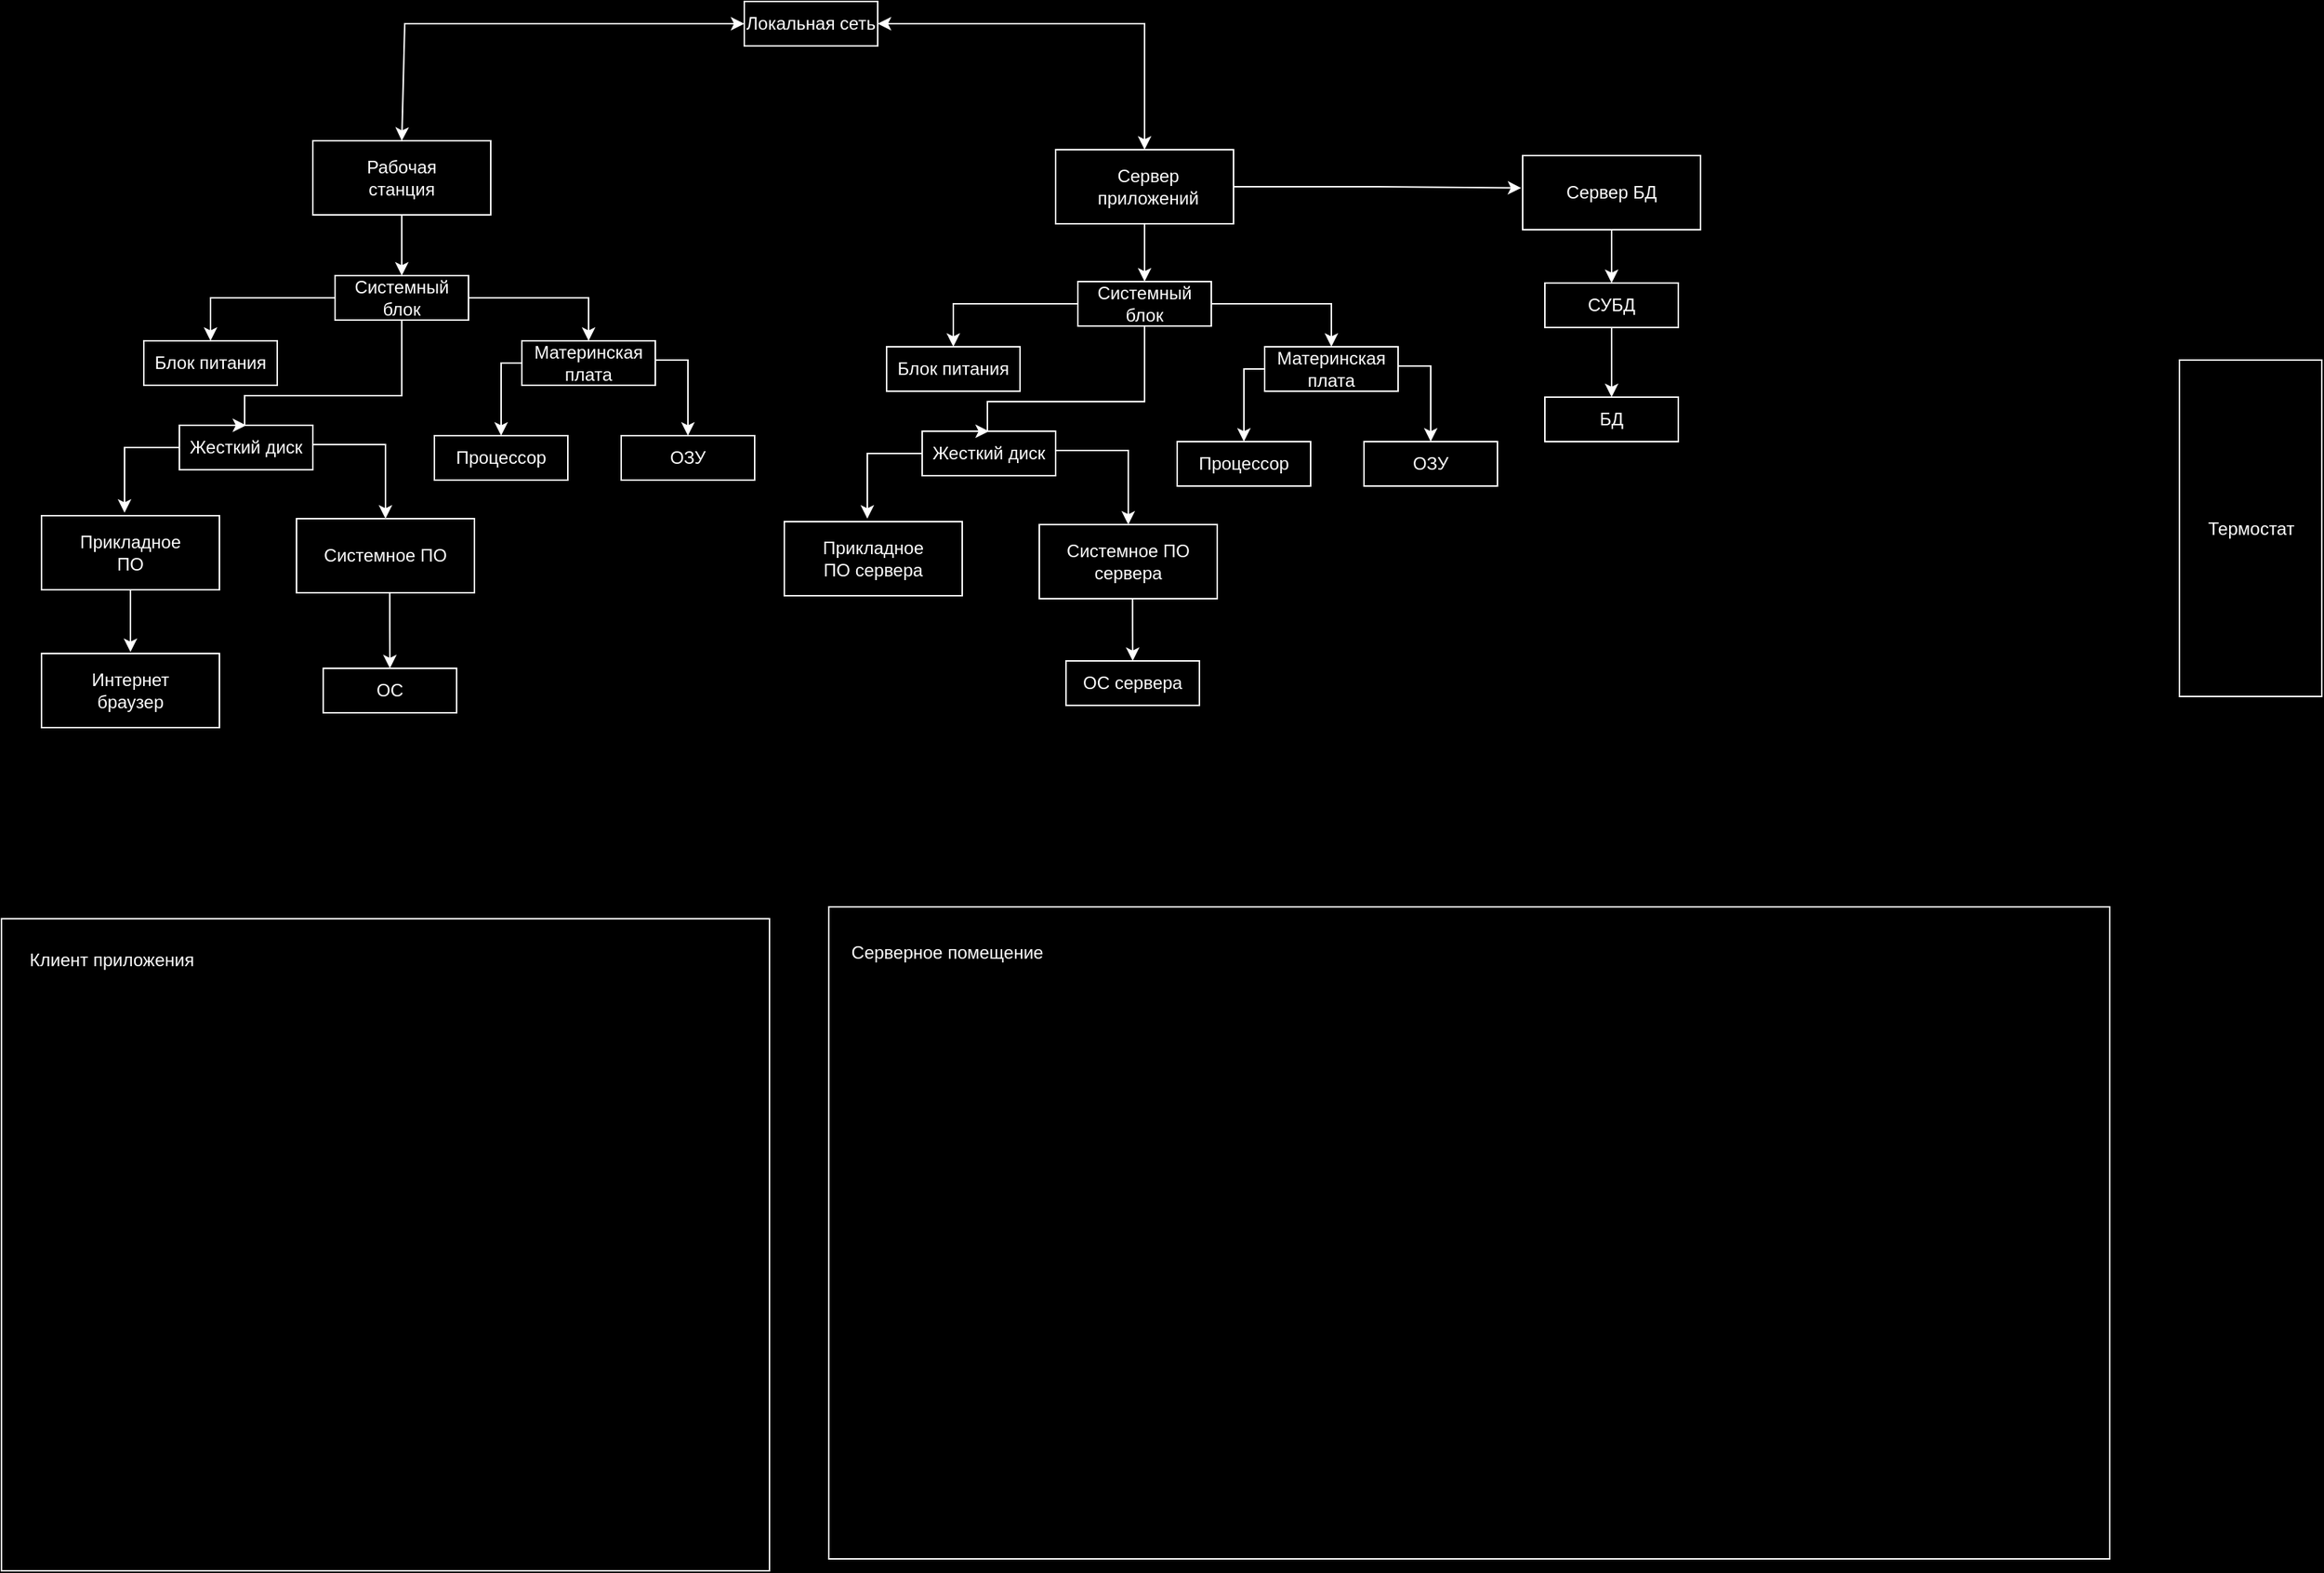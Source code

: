 <mxfile version="24.2.8" type="github">
  <diagram name="Страница — 1" id="hpUHdl1zomnQbweaVrOs">
    <mxGraphModel dx="1195" dy="1111" grid="0" gridSize="10" guides="1" tooltips="1" connect="1" arrows="1" fold="1" page="1" pageScale="1" pageWidth="827" pageHeight="1169" background="#000000" math="0" shadow="0">
      <root>
        <mxCell id="0" />
        <mxCell id="1" parent="0" />
        <mxCell id="lCU6xBMAZdFNZHu_LwgZ-1" value="" style="rounded=0;whiteSpace=wrap;html=1;strokeColor=#FFFFFF;fillColor=none;" parent="1" vertex="1">
          <mxGeometry x="874" y="630" width="120" height="50" as="geometry" />
        </mxCell>
        <mxCell id="lCU6xBMAZdFNZHu_LwgZ-2" value="&lt;font color=&quot;#ffffff&quot;&gt;Интернет браузер&lt;/font&gt;" style="text;html=1;align=center;verticalAlign=middle;whiteSpace=wrap;rounded=0;" parent="1" vertex="1">
          <mxGeometry x="889" y="640" width="90" height="30" as="geometry" />
        </mxCell>
        <mxCell id="lCU6xBMAZdFNZHu_LwgZ-159" value="" style="edgeStyle=orthogonalEdgeStyle;rounded=0;orthogonalLoop=1;jettySize=auto;html=1;strokeColor=#FFFFFF;" parent="1" source="lCU6xBMAZdFNZHu_LwgZ-3" edge="1">
          <mxGeometry relative="1" as="geometry">
            <mxPoint x="934" y="629" as="targetPoint" />
          </mxGeometry>
        </mxCell>
        <mxCell id="lCU6xBMAZdFNZHu_LwgZ-3" value="" style="rounded=0;whiteSpace=wrap;html=1;strokeColor=#FFFFFF;fillColor=none;" parent="1" vertex="1">
          <mxGeometry x="874" y="537" width="120" height="50" as="geometry" />
        </mxCell>
        <mxCell id="lCU6xBMAZdFNZHu_LwgZ-4" value="&lt;font color=&quot;#ffffff&quot;&gt;Прикладное ПО&lt;/font&gt;" style="text;html=1;align=center;verticalAlign=middle;whiteSpace=wrap;rounded=0;" parent="1" vertex="1">
          <mxGeometry x="889" y="547" width="90" height="30" as="geometry" />
        </mxCell>
        <mxCell id="lCU6xBMAZdFNZHu_LwgZ-170" value="" style="edgeStyle=orthogonalEdgeStyle;rounded=0;orthogonalLoop=1;jettySize=auto;html=1;strokeColor=#FFFFFF;" parent="1" source="lCU6xBMAZdFNZHu_LwgZ-5" target="lCU6xBMAZdFNZHu_LwgZ-147" edge="1">
          <mxGeometry relative="1" as="geometry" />
        </mxCell>
        <mxCell id="lCU6xBMAZdFNZHu_LwgZ-5" value="" style="rounded=0;whiteSpace=wrap;html=1;strokeColor=#FFFFFF;fillColor=none;" parent="1" vertex="1">
          <mxGeometry x="1057" y="284" width="120" height="50" as="geometry" />
        </mxCell>
        <mxCell id="lCU6xBMAZdFNZHu_LwgZ-6" value="&lt;font color=&quot;#ffffff&quot;&gt;Рабочая станция&lt;/font&gt;" style="text;html=1;align=center;verticalAlign=middle;whiteSpace=wrap;rounded=0;" parent="1" vertex="1">
          <mxGeometry x="1072" y="294" width="90" height="30" as="geometry" />
        </mxCell>
        <mxCell id="lCU6xBMAZdFNZHu_LwgZ-163" value="" style="edgeStyle=orthogonalEdgeStyle;rounded=0;orthogonalLoop=1;jettySize=auto;html=1;" parent="1" source="lCU6xBMAZdFNZHu_LwgZ-7" target="lCU6xBMAZdFNZHu_LwgZ-149" edge="1">
          <mxGeometry relative="1" as="geometry" />
        </mxCell>
        <mxCell id="lCU6xBMAZdFNZHu_LwgZ-7" value="" style="rounded=0;whiteSpace=wrap;html=1;strokeColor=#FFFFFF;fillColor=none;" parent="1" vertex="1">
          <mxGeometry x="1046" y="539" width="120" height="50" as="geometry" />
        </mxCell>
        <mxCell id="lCU6xBMAZdFNZHu_LwgZ-164" value="" style="edgeStyle=orthogonalEdgeStyle;rounded=0;orthogonalLoop=1;jettySize=auto;html=1;strokeColor=#FFFFFF;movable=1;resizable=1;rotatable=1;deletable=1;editable=1;locked=0;connectable=1;exitX=0.524;exitY=1.008;exitDx=0;exitDy=0;exitPerimeter=0;" parent="1" source="lCU6xBMAZdFNZHu_LwgZ-7" target="lCU6xBMAZdFNZHu_LwgZ-149" edge="1">
          <mxGeometry relative="1" as="geometry">
            <mxPoint x="1112" y="590" as="sourcePoint" />
            <Array as="points" />
          </mxGeometry>
        </mxCell>
        <mxCell id="lCU6xBMAZdFNZHu_LwgZ-8" value="&lt;font color=&quot;#ffffff&quot;&gt;Системное ПО&lt;/font&gt;" style="text;html=1;align=center;verticalAlign=middle;whiteSpace=wrap;rounded=0;" parent="1" vertex="1">
          <mxGeometry x="1061" y="549" width="90" height="30" as="geometry" />
        </mxCell>
        <mxCell id="lCU6xBMAZdFNZHu_LwgZ-202" value="" style="edgeStyle=orthogonalEdgeStyle;rounded=0;orthogonalLoop=1;jettySize=auto;html=1;strokeColor=#FFFFFF;exitX=1;exitY=0.5;exitDx=0;exitDy=0;startArrow=classic;startFill=1;" parent="1" source="lCU6xBMAZdFNZHu_LwgZ-130" target="lCU6xBMAZdFNZHu_LwgZ-131" edge="1">
          <mxGeometry relative="1" as="geometry">
            <mxPoint x="1520.077" y="220" as="sourcePoint" />
          </mxGeometry>
        </mxCell>
        <mxCell id="lCU6xBMAZdFNZHu_LwgZ-130" value="&lt;font color=&quot;#ffffff&quot;&gt;Локальная сеть&lt;/font&gt;" style="text;html=1;align=center;verticalAlign=middle;whiteSpace=wrap;rounded=0;strokeColor=#FFFFFF;" parent="1" vertex="1">
          <mxGeometry x="1348" y="190" width="90" height="30" as="geometry" />
        </mxCell>
        <mxCell id="lCU6xBMAZdFNZHu_LwgZ-201" value="" style="edgeStyle=orthogonalEdgeStyle;rounded=0;orthogonalLoop=1;jettySize=auto;html=1;strokeColor=#FFFFFF;" parent="1" source="lCU6xBMAZdFNZHu_LwgZ-131" target="lCU6xBMAZdFNZHu_LwgZ-188" edge="1">
          <mxGeometry relative="1" as="geometry" />
        </mxCell>
        <mxCell id="lCU6xBMAZdFNZHu_LwgZ-206" value="" style="edgeStyle=orthogonalEdgeStyle;rounded=0;orthogonalLoop=1;jettySize=auto;html=1;strokeColor=#FFFFFF;entryX=-0.008;entryY=0.437;entryDx=0;entryDy=0;entryPerimeter=0;" parent="1" source="lCU6xBMAZdFNZHu_LwgZ-131" target="lCU6xBMAZdFNZHu_LwgZ-135" edge="1">
          <mxGeometry relative="1" as="geometry">
            <mxPoint x="1778" y="315" as="targetPoint" />
          </mxGeometry>
        </mxCell>
        <mxCell id="lCU6xBMAZdFNZHu_LwgZ-131" value="" style="rounded=0;whiteSpace=wrap;html=1;strokeColor=#FFFFFF;fillColor=none;" parent="1" vertex="1">
          <mxGeometry x="1558" y="290" width="120" height="50" as="geometry" />
        </mxCell>
        <mxCell id="lCU6xBMAZdFNZHu_LwgZ-132" value="&lt;font color=&quot;#ffffff&quot;&gt;Сервер приложений&lt;/font&gt;" style="text;html=1;align=center;verticalAlign=middle;whiteSpace=wrap;rounded=0;" parent="1" vertex="1">
          <mxGeometry x="1573" y="300" width="95" height="30" as="geometry" />
        </mxCell>
        <mxCell id="lCU6xBMAZdFNZHu_LwgZ-203" value="" style="edgeStyle=orthogonalEdgeStyle;rounded=0;orthogonalLoop=1;jettySize=auto;html=1;strokeColor=#FFFFFF;" parent="1" source="lCU6xBMAZdFNZHu_LwgZ-135" target="lCU6xBMAZdFNZHu_LwgZ-145" edge="1">
          <mxGeometry relative="1" as="geometry" />
        </mxCell>
        <mxCell id="lCU6xBMAZdFNZHu_LwgZ-135" value="" style="rounded=0;whiteSpace=wrap;html=1;strokeColor=#FFFFFF;fillColor=none;" parent="1" vertex="1">
          <mxGeometry x="1873" y="294" width="120" height="50" as="geometry" />
        </mxCell>
        <mxCell id="lCU6xBMAZdFNZHu_LwgZ-136" value="&lt;font color=&quot;#ffffff&quot;&gt;Сервер БД&lt;/font&gt;" style="text;html=1;align=center;verticalAlign=middle;whiteSpace=wrap;rounded=0;" parent="1" vertex="1">
          <mxGeometry x="1888" y="304" width="90" height="30" as="geometry" />
        </mxCell>
        <mxCell id="lCU6xBMAZdFNZHu_LwgZ-144" value="&lt;font color=&quot;#ffffff&quot;&gt;БД&lt;/font&gt;" style="text;html=1;align=center;verticalAlign=middle;whiteSpace=wrap;rounded=0;strokeColor=#FFFFFF;" parent="1" vertex="1">
          <mxGeometry x="1888" y="457" width="90" height="30" as="geometry" />
        </mxCell>
        <mxCell id="lCU6xBMAZdFNZHu_LwgZ-204" value="" style="edgeStyle=orthogonalEdgeStyle;rounded=0;orthogonalLoop=1;jettySize=auto;html=1;strokeColor=#FFFFFF;" parent="1" source="lCU6xBMAZdFNZHu_LwgZ-145" target="lCU6xBMAZdFNZHu_LwgZ-144" edge="1">
          <mxGeometry relative="1" as="geometry" />
        </mxCell>
        <mxCell id="lCU6xBMAZdFNZHu_LwgZ-145" value="&lt;font color=&quot;#ffffff&quot;&gt;СУБД&lt;/font&gt;" style="text;html=1;align=center;verticalAlign=middle;whiteSpace=wrap;rounded=0;strokeColor=#FFFFFF;" parent="1" vertex="1">
          <mxGeometry x="1888" y="380" width="90" height="30" as="geometry" />
        </mxCell>
        <mxCell id="lCU6xBMAZdFNZHu_LwgZ-168" value="" style="edgeStyle=orthogonalEdgeStyle;rounded=0;orthogonalLoop=1;jettySize=auto;html=1;strokeColor=#FFFFFF;" parent="1" source="lCU6xBMAZdFNZHu_LwgZ-147" target="lCU6xBMAZdFNZHu_LwgZ-148" edge="1">
          <mxGeometry relative="1" as="geometry" />
        </mxCell>
        <mxCell id="lCU6xBMAZdFNZHu_LwgZ-169" value="" style="edgeStyle=orthogonalEdgeStyle;rounded=0;orthogonalLoop=1;jettySize=auto;html=1;strokeColor=#FFFFFF;" parent="1" source="lCU6xBMAZdFNZHu_LwgZ-147" target="lCU6xBMAZdFNZHu_LwgZ-151" edge="1">
          <mxGeometry relative="1" as="geometry" />
        </mxCell>
        <mxCell id="lCU6xBMAZdFNZHu_LwgZ-171" value="" style="edgeStyle=orthogonalEdgeStyle;rounded=0;orthogonalLoop=1;jettySize=auto;html=1;entryX=0.5;entryY=0;entryDx=0;entryDy=0;strokeColor=#FFFFFF;" parent="1" source="lCU6xBMAZdFNZHu_LwgZ-147" target="lCU6xBMAZdFNZHu_LwgZ-150" edge="1">
          <mxGeometry relative="1" as="geometry">
            <Array as="points">
              <mxPoint x="1117" y="456" />
              <mxPoint x="1011" y="456" />
              <mxPoint x="1011" y="476" />
            </Array>
          </mxGeometry>
        </mxCell>
        <mxCell id="lCU6xBMAZdFNZHu_LwgZ-147" value="&lt;font color=&quot;#ffffff&quot;&gt;Системный блок&lt;/font&gt;" style="text;html=1;align=center;verticalAlign=middle;whiteSpace=wrap;rounded=0;strokeColor=#FFFFFF;" parent="1" vertex="1">
          <mxGeometry x="1072" y="375" width="90" height="30" as="geometry" />
        </mxCell>
        <mxCell id="lCU6xBMAZdFNZHu_LwgZ-152" style="edgeStyle=orthogonalEdgeStyle;rounded=0;orthogonalLoop=1;jettySize=auto;html=1;exitX=0.5;exitY=1;exitDx=0;exitDy=0;" parent="1" source="lCU6xBMAZdFNZHu_LwgZ-148" edge="1">
          <mxGeometry relative="1" as="geometry">
            <mxPoint x="994.0" y="444.6" as="targetPoint" />
          </mxGeometry>
        </mxCell>
        <mxCell id="lCU6xBMAZdFNZHu_LwgZ-148" value="&lt;font color=&quot;#ffffff&quot;&gt;Блок питания&lt;/font&gt;" style="text;html=1;align=center;verticalAlign=middle;whiteSpace=wrap;rounded=0;strokeColor=#FFFFFF;" parent="1" vertex="1">
          <mxGeometry x="943" y="419" width="90" height="30" as="geometry" />
        </mxCell>
        <mxCell id="lCU6xBMAZdFNZHu_LwgZ-149" value="&lt;font color=&quot;#ffffff&quot;&gt;ОС&lt;/font&gt;" style="text;html=1;align=center;verticalAlign=middle;whiteSpace=wrap;rounded=0;strokeColor=#FFFFFF;" parent="1" vertex="1">
          <mxGeometry x="1064" y="640" width="90" height="30" as="geometry" />
        </mxCell>
        <mxCell id="lCU6xBMAZdFNZHu_LwgZ-156" value="" style="edgeStyle=orthogonalEdgeStyle;rounded=0;orthogonalLoop=1;jettySize=auto;html=1;" parent="1" source="lCU6xBMAZdFNZHu_LwgZ-150" target="lCU6xBMAZdFNZHu_LwgZ-7" edge="1">
          <mxGeometry relative="1" as="geometry">
            <Array as="points">
              <mxPoint x="1104" y="491" />
              <mxPoint x="1104" y="519" />
              <mxPoint x="1106" y="519" />
            </Array>
          </mxGeometry>
        </mxCell>
        <mxCell id="lCU6xBMAZdFNZHu_LwgZ-157" value="&lt;div&gt;&lt;br&gt;&lt;/div&gt;&lt;div&gt;&lt;br&gt;&lt;/div&gt;&lt;div&gt;&lt;br&gt;&lt;/div&gt;&lt;div&gt;&lt;br&gt;&lt;/div&gt;" style="edgeStyle=orthogonalEdgeStyle;rounded=0;orthogonalLoop=1;jettySize=auto;html=1;startArrow=none;startFill=0;strokeColor=#FFFFFF;" parent="1" source="lCU6xBMAZdFNZHu_LwgZ-150" edge="1">
          <mxGeometry relative="1" as="geometry">
            <mxPoint x="930" y="535" as="targetPoint" />
            <Array as="points">
              <mxPoint x="930" y="491" />
              <mxPoint x="930" y="533" />
            </Array>
          </mxGeometry>
        </mxCell>
        <mxCell id="lCU6xBMAZdFNZHu_LwgZ-160" value="" style="edgeStyle=orthogonalEdgeStyle;rounded=0;orthogonalLoop=1;jettySize=auto;html=1;entryX=0.5;entryY=0;entryDx=0;entryDy=0;strokeColor=#FFFFFF;" parent="1" source="lCU6xBMAZdFNZHu_LwgZ-150" target="lCU6xBMAZdFNZHu_LwgZ-7" edge="1">
          <mxGeometry relative="1" as="geometry">
            <Array as="points">
              <mxPoint x="1106" y="489" />
            </Array>
          </mxGeometry>
        </mxCell>
        <mxCell id="lCU6xBMAZdFNZHu_LwgZ-150" value="&lt;font color=&quot;#ffffff&quot;&gt;Жесткий диск&lt;/font&gt;" style="text;html=1;align=center;verticalAlign=middle;whiteSpace=wrap;rounded=0;strokeColor=#FFFFFF;" parent="1" vertex="1">
          <mxGeometry x="967" y="476" width="90" height="30" as="geometry" />
        </mxCell>
        <mxCell id="lCU6xBMAZdFNZHu_LwgZ-165" value="" style="edgeStyle=orthogonalEdgeStyle;rounded=0;orthogonalLoop=1;jettySize=auto;html=1;entryX=0.5;entryY=0;entryDx=0;entryDy=0;strokeColor=#FFFFFF;" parent="1" source="lCU6xBMAZdFNZHu_LwgZ-151" target="lCU6xBMAZdFNZHu_LwgZ-155" edge="1">
          <mxGeometry relative="1" as="geometry">
            <Array as="points">
              <mxPoint x="1184" y="434" />
            </Array>
          </mxGeometry>
        </mxCell>
        <mxCell id="lCU6xBMAZdFNZHu_LwgZ-167" value="" style="edgeStyle=orthogonalEdgeStyle;rounded=0;orthogonalLoop=1;jettySize=auto;html=1;entryX=0.5;entryY=0;entryDx=0;entryDy=0;strokeColor=#FFFFFF;" parent="1" source="lCU6xBMAZdFNZHu_LwgZ-151" target="lCU6xBMAZdFNZHu_LwgZ-154" edge="1">
          <mxGeometry relative="1" as="geometry">
            <mxPoint x="1373" y="434" as="targetPoint" />
            <Array as="points">
              <mxPoint x="1310" y="432" />
            </Array>
          </mxGeometry>
        </mxCell>
        <mxCell id="lCU6xBMAZdFNZHu_LwgZ-151" value="&lt;font color=&quot;#ffffff&quot;&gt;Материнская плата&lt;/font&gt;" style="text;html=1;align=center;verticalAlign=middle;whiteSpace=wrap;rounded=0;strokeColor=#FFFFFF;" parent="1" vertex="1">
          <mxGeometry x="1198" y="419" width="90" height="30" as="geometry" />
        </mxCell>
        <mxCell id="lCU6xBMAZdFNZHu_LwgZ-153" style="edgeStyle=orthogonalEdgeStyle;rounded=0;orthogonalLoop=1;jettySize=auto;html=1;exitX=0.5;exitY=1;exitDx=0;exitDy=0;" parent="1" source="lCU6xBMAZdFNZHu_LwgZ-145" target="lCU6xBMAZdFNZHu_LwgZ-145" edge="1">
          <mxGeometry relative="1" as="geometry" />
        </mxCell>
        <mxCell id="lCU6xBMAZdFNZHu_LwgZ-154" value="&lt;font color=&quot;#ffffff&quot;&gt;ОЗУ&lt;/font&gt;" style="text;html=1;align=center;verticalAlign=middle;whiteSpace=wrap;rounded=0;strokeColor=#FFFFFF;" parent="1" vertex="1">
          <mxGeometry x="1265" y="483" width="90" height="30" as="geometry" />
        </mxCell>
        <mxCell id="lCU6xBMAZdFNZHu_LwgZ-155" value="&lt;font color=&quot;#ffffff&quot;&gt;Процессор&lt;/font&gt;" style="text;html=1;align=center;verticalAlign=middle;whiteSpace=wrap;rounded=0;strokeColor=#FFFFFF;" parent="1" vertex="1">
          <mxGeometry x="1139" y="483" width="90" height="30" as="geometry" />
        </mxCell>
        <mxCell id="lCU6xBMAZdFNZHu_LwgZ-179" value="" style="rounded=0;whiteSpace=wrap;html=1;strokeColor=#FFFFFF;fillColor=none;" parent="1" vertex="1">
          <mxGeometry x="1375" y="541" width="120" height="50" as="geometry" />
        </mxCell>
        <mxCell id="lCU6xBMAZdFNZHu_LwgZ-180" value="&lt;font color=&quot;#ffffff&quot;&gt;Прикладное ПО сервера&lt;/font&gt;" style="text;html=1;align=center;verticalAlign=middle;whiteSpace=wrap;rounded=0;" parent="1" vertex="1">
          <mxGeometry x="1390" y="551" width="90" height="30" as="geometry" />
        </mxCell>
        <mxCell id="lCU6xBMAZdFNZHu_LwgZ-181" value="" style="edgeStyle=orthogonalEdgeStyle;rounded=0;orthogonalLoop=1;jettySize=auto;html=1;" parent="1" source="lCU6xBMAZdFNZHu_LwgZ-182" target="lCU6xBMAZdFNZHu_LwgZ-191" edge="1">
          <mxGeometry relative="1" as="geometry" />
        </mxCell>
        <mxCell id="lCU6xBMAZdFNZHu_LwgZ-182" value="" style="rounded=0;whiteSpace=wrap;html=1;strokeColor=#FFFFFF;fillColor=none;" parent="1" vertex="1">
          <mxGeometry x="1547" y="543" width="120" height="50" as="geometry" />
        </mxCell>
        <mxCell id="lCU6xBMAZdFNZHu_LwgZ-183" value="" style="edgeStyle=orthogonalEdgeStyle;rounded=0;orthogonalLoop=1;jettySize=auto;html=1;strokeColor=#FFFFFF;movable=1;resizable=1;rotatable=1;deletable=1;editable=1;locked=0;connectable=1;exitX=0.524;exitY=1.008;exitDx=0;exitDy=0;exitPerimeter=0;" parent="1" source="lCU6xBMAZdFNZHu_LwgZ-182" target="lCU6xBMAZdFNZHu_LwgZ-191" edge="1">
          <mxGeometry relative="1" as="geometry">
            <mxPoint x="1613" y="594" as="sourcePoint" />
            <Array as="points" />
          </mxGeometry>
        </mxCell>
        <mxCell id="lCU6xBMAZdFNZHu_LwgZ-184" value="&lt;font color=&quot;#ffffff&quot;&gt;Системное ПО сервера&lt;/font&gt;" style="text;html=1;align=center;verticalAlign=middle;whiteSpace=wrap;rounded=0;" parent="1" vertex="1">
          <mxGeometry x="1562" y="553" width="90" height="30" as="geometry" />
        </mxCell>
        <mxCell id="lCU6xBMAZdFNZHu_LwgZ-185" value="" style="edgeStyle=orthogonalEdgeStyle;rounded=0;orthogonalLoop=1;jettySize=auto;html=1;strokeColor=#FFFFFF;" parent="1" source="lCU6xBMAZdFNZHu_LwgZ-188" target="lCU6xBMAZdFNZHu_LwgZ-190" edge="1">
          <mxGeometry relative="1" as="geometry" />
        </mxCell>
        <mxCell id="lCU6xBMAZdFNZHu_LwgZ-186" value="" style="edgeStyle=orthogonalEdgeStyle;rounded=0;orthogonalLoop=1;jettySize=auto;html=1;strokeColor=#FFFFFF;" parent="1" source="lCU6xBMAZdFNZHu_LwgZ-188" target="lCU6xBMAZdFNZHu_LwgZ-198" edge="1">
          <mxGeometry relative="1" as="geometry" />
        </mxCell>
        <mxCell id="lCU6xBMAZdFNZHu_LwgZ-187" value="" style="edgeStyle=orthogonalEdgeStyle;rounded=0;orthogonalLoop=1;jettySize=auto;html=1;entryX=0.5;entryY=0;entryDx=0;entryDy=0;strokeColor=#FFFFFF;" parent="1" source="lCU6xBMAZdFNZHu_LwgZ-188" target="lCU6xBMAZdFNZHu_LwgZ-195" edge="1">
          <mxGeometry relative="1" as="geometry">
            <Array as="points">
              <mxPoint x="1618" y="460" />
              <mxPoint x="1512" y="460" />
              <mxPoint x="1512" y="480" />
            </Array>
          </mxGeometry>
        </mxCell>
        <mxCell id="lCU6xBMAZdFNZHu_LwgZ-188" value="&lt;font color=&quot;#ffffff&quot;&gt;Системный блок&lt;/font&gt;" style="text;html=1;align=center;verticalAlign=middle;whiteSpace=wrap;rounded=0;strokeColor=#FFFFFF;" parent="1" vertex="1">
          <mxGeometry x="1573" y="379" width="90" height="30" as="geometry" />
        </mxCell>
        <mxCell id="lCU6xBMAZdFNZHu_LwgZ-189" style="edgeStyle=orthogonalEdgeStyle;rounded=0;orthogonalLoop=1;jettySize=auto;html=1;exitX=0.5;exitY=1;exitDx=0;exitDy=0;" parent="1" source="lCU6xBMAZdFNZHu_LwgZ-190" edge="1">
          <mxGeometry relative="1" as="geometry">
            <mxPoint x="1495.0" y="448.6" as="targetPoint" />
          </mxGeometry>
        </mxCell>
        <mxCell id="lCU6xBMAZdFNZHu_LwgZ-190" value="&lt;font color=&quot;#ffffff&quot;&gt;Блок питания&lt;/font&gt;" style="text;html=1;align=center;verticalAlign=middle;whiteSpace=wrap;rounded=0;strokeColor=#FFFFFF;" parent="1" vertex="1">
          <mxGeometry x="1444" y="423" width="90" height="30" as="geometry" />
        </mxCell>
        <mxCell id="lCU6xBMAZdFNZHu_LwgZ-191" value="&lt;font color=&quot;#ffffff&quot;&gt;ОС сервера&lt;/font&gt;" style="text;html=1;align=center;verticalAlign=middle;whiteSpace=wrap;rounded=0;strokeColor=#FFFFFF;" parent="1" vertex="1">
          <mxGeometry x="1565" y="635" width="90" height="30" as="geometry" />
        </mxCell>
        <mxCell id="lCU6xBMAZdFNZHu_LwgZ-192" value="" style="edgeStyle=orthogonalEdgeStyle;rounded=0;orthogonalLoop=1;jettySize=auto;html=1;" parent="1" source="lCU6xBMAZdFNZHu_LwgZ-195" target="lCU6xBMAZdFNZHu_LwgZ-182" edge="1">
          <mxGeometry relative="1" as="geometry">
            <Array as="points">
              <mxPoint x="1605" y="495" />
              <mxPoint x="1605" y="523" />
              <mxPoint x="1607" y="523" />
            </Array>
          </mxGeometry>
        </mxCell>
        <mxCell id="lCU6xBMAZdFNZHu_LwgZ-193" value="&lt;div&gt;&lt;br&gt;&lt;/div&gt;&lt;div&gt;&lt;br&gt;&lt;/div&gt;&lt;div&gt;&lt;br&gt;&lt;/div&gt;&lt;div&gt;&lt;br&gt;&lt;/div&gt;" style="edgeStyle=orthogonalEdgeStyle;rounded=0;orthogonalLoop=1;jettySize=auto;html=1;startArrow=none;startFill=0;strokeColor=#FFFFFF;" parent="1" source="lCU6xBMAZdFNZHu_LwgZ-195" edge="1">
          <mxGeometry relative="1" as="geometry">
            <mxPoint x="1431" y="539" as="targetPoint" />
            <Array as="points">
              <mxPoint x="1431" y="495" />
              <mxPoint x="1431" y="537" />
            </Array>
          </mxGeometry>
        </mxCell>
        <mxCell id="lCU6xBMAZdFNZHu_LwgZ-194" value="" style="edgeStyle=orthogonalEdgeStyle;rounded=0;orthogonalLoop=1;jettySize=auto;html=1;entryX=0.5;entryY=0;entryDx=0;entryDy=0;strokeColor=#FFFFFF;" parent="1" source="lCU6xBMAZdFNZHu_LwgZ-195" target="lCU6xBMAZdFNZHu_LwgZ-182" edge="1">
          <mxGeometry relative="1" as="geometry">
            <Array as="points">
              <mxPoint x="1607" y="493" />
            </Array>
          </mxGeometry>
        </mxCell>
        <mxCell id="lCU6xBMAZdFNZHu_LwgZ-195" value="&lt;font color=&quot;#ffffff&quot;&gt;Жесткий диск&lt;/font&gt;" style="text;html=1;align=center;verticalAlign=middle;whiteSpace=wrap;rounded=0;strokeColor=#FFFFFF;" parent="1" vertex="1">
          <mxGeometry x="1468" y="480" width="90" height="30" as="geometry" />
        </mxCell>
        <mxCell id="lCU6xBMAZdFNZHu_LwgZ-196" value="" style="edgeStyle=orthogonalEdgeStyle;rounded=0;orthogonalLoop=1;jettySize=auto;html=1;entryX=0.5;entryY=0;entryDx=0;entryDy=0;strokeColor=#FFFFFF;" parent="1" source="lCU6xBMAZdFNZHu_LwgZ-198" target="lCU6xBMAZdFNZHu_LwgZ-200" edge="1">
          <mxGeometry relative="1" as="geometry">
            <Array as="points">
              <mxPoint x="1685" y="438" />
            </Array>
          </mxGeometry>
        </mxCell>
        <mxCell id="lCU6xBMAZdFNZHu_LwgZ-197" value="" style="edgeStyle=orthogonalEdgeStyle;rounded=0;orthogonalLoop=1;jettySize=auto;html=1;entryX=0.5;entryY=0;entryDx=0;entryDy=0;strokeColor=#FFFFFF;" parent="1" source="lCU6xBMAZdFNZHu_LwgZ-198" target="lCU6xBMAZdFNZHu_LwgZ-199" edge="1">
          <mxGeometry relative="1" as="geometry">
            <mxPoint x="1874" y="438" as="targetPoint" />
            <Array as="points">
              <mxPoint x="1811" y="436" />
            </Array>
          </mxGeometry>
        </mxCell>
        <mxCell id="lCU6xBMAZdFNZHu_LwgZ-198" value="&lt;font color=&quot;#ffffff&quot;&gt;Материнская плата&lt;/font&gt;" style="text;html=1;align=center;verticalAlign=middle;whiteSpace=wrap;rounded=0;strokeColor=#FFFFFF;" parent="1" vertex="1">
          <mxGeometry x="1699" y="423" width="90" height="30" as="geometry" />
        </mxCell>
        <mxCell id="lCU6xBMAZdFNZHu_LwgZ-199" value="&lt;font color=&quot;#ffffff&quot;&gt;ОЗУ&lt;/font&gt;" style="text;html=1;align=center;verticalAlign=middle;whiteSpace=wrap;rounded=0;strokeColor=#FFFFFF;" parent="1" vertex="1">
          <mxGeometry x="1766" y="487" width="90" height="30" as="geometry" />
        </mxCell>
        <mxCell id="lCU6xBMAZdFNZHu_LwgZ-200" value="&lt;font color=&quot;#ffffff&quot;&gt;Процессор&lt;/font&gt;" style="text;html=1;align=center;verticalAlign=middle;whiteSpace=wrap;rounded=0;strokeColor=#FFFFFF;" parent="1" vertex="1">
          <mxGeometry x="1640" y="487" width="90" height="30" as="geometry" />
        </mxCell>
        <mxCell id="d1fTdF4ECXcU_P4H8YZv-2" value="" style="rounded=0;whiteSpace=wrap;html=1;strokeColor=#FFFFFF;fillColor=none;" vertex="1" parent="1">
          <mxGeometry x="847" y="809" width="518" height="440" as="geometry" />
        </mxCell>
        <mxCell id="d1fTdF4ECXcU_P4H8YZv-3" value="" style="rounded=0;whiteSpace=wrap;html=1;strokeColor=#FFFFFF;fillColor=none;" vertex="1" parent="1">
          <mxGeometry x="1405" y="801" width="864" height="440" as="geometry" />
        </mxCell>
        <mxCell id="d1fTdF4ECXcU_P4H8YZv-4" value="Text" style="text;html=1;align=center;verticalAlign=middle;whiteSpace=wrap;rounded=0;" vertex="1" parent="1">
          <mxGeometry x="1462" y="460" width="60" height="30" as="geometry" />
        </mxCell>
        <mxCell id="d1fTdF4ECXcU_P4H8YZv-5" value="&lt;font color=&quot;#ffffff&quot;&gt;Клиент приложения&lt;/font&gt;" style="text;html=1;align=center;verticalAlign=middle;whiteSpace=wrap;rounded=0;" vertex="1" parent="1">
          <mxGeometry x="859" y="822" width="125" height="30" as="geometry" />
        </mxCell>
        <mxCell id="d1fTdF4ECXcU_P4H8YZv-6" value="&lt;font color=&quot;#ffffff&quot;&gt;Серверное помещение&lt;/font&gt;" style="text;html=1;align=center;verticalAlign=middle;whiteSpace=wrap;rounded=0;" vertex="1" parent="1">
          <mxGeometry x="1408" y="817" width="154" height="30" as="geometry" />
        </mxCell>
        <mxCell id="d1fTdF4ECXcU_P4H8YZv-7" value="" style="rounded=0;whiteSpace=wrap;html=1;strokeColor=#FFFFFF;fillColor=none;" vertex="1" parent="1">
          <mxGeometry x="2316" y="432" width="96" height="227" as="geometry" />
        </mxCell>
        <mxCell id="d1fTdF4ECXcU_P4H8YZv-8" value="&lt;font color=&quot;#ffffff&quot;&gt;Термостат&lt;/font&gt;" style="text;html=1;align=center;verticalAlign=middle;whiteSpace=wrap;rounded=0;" vertex="1" parent="1">
          <mxGeometry x="2317" y="530.5" width="95" height="30" as="geometry" />
        </mxCell>
        <mxCell id="d1fTdF4ECXcU_P4H8YZv-12" value="" style="endArrow=classic;startArrow=classic;html=1;rounded=0;strokeColor=#FFFFFF;entryX=0;entryY=0.5;entryDx=0;entryDy=0;exitX=0.5;exitY=0;exitDx=0;exitDy=0;movable=1;resizable=1;rotatable=1;deletable=1;editable=1;locked=0;connectable=1;" edge="1" parent="1" source="lCU6xBMAZdFNZHu_LwgZ-5" target="lCU6xBMAZdFNZHu_LwgZ-130">
          <mxGeometry width="50" height="50" relative="1" as="geometry">
            <mxPoint x="1527" y="539" as="sourcePoint" />
            <mxPoint x="1577" y="489" as="targetPoint" />
            <Array as="points">
              <mxPoint x="1119" y="205" />
            </Array>
          </mxGeometry>
        </mxCell>
      </root>
    </mxGraphModel>
  </diagram>
</mxfile>
